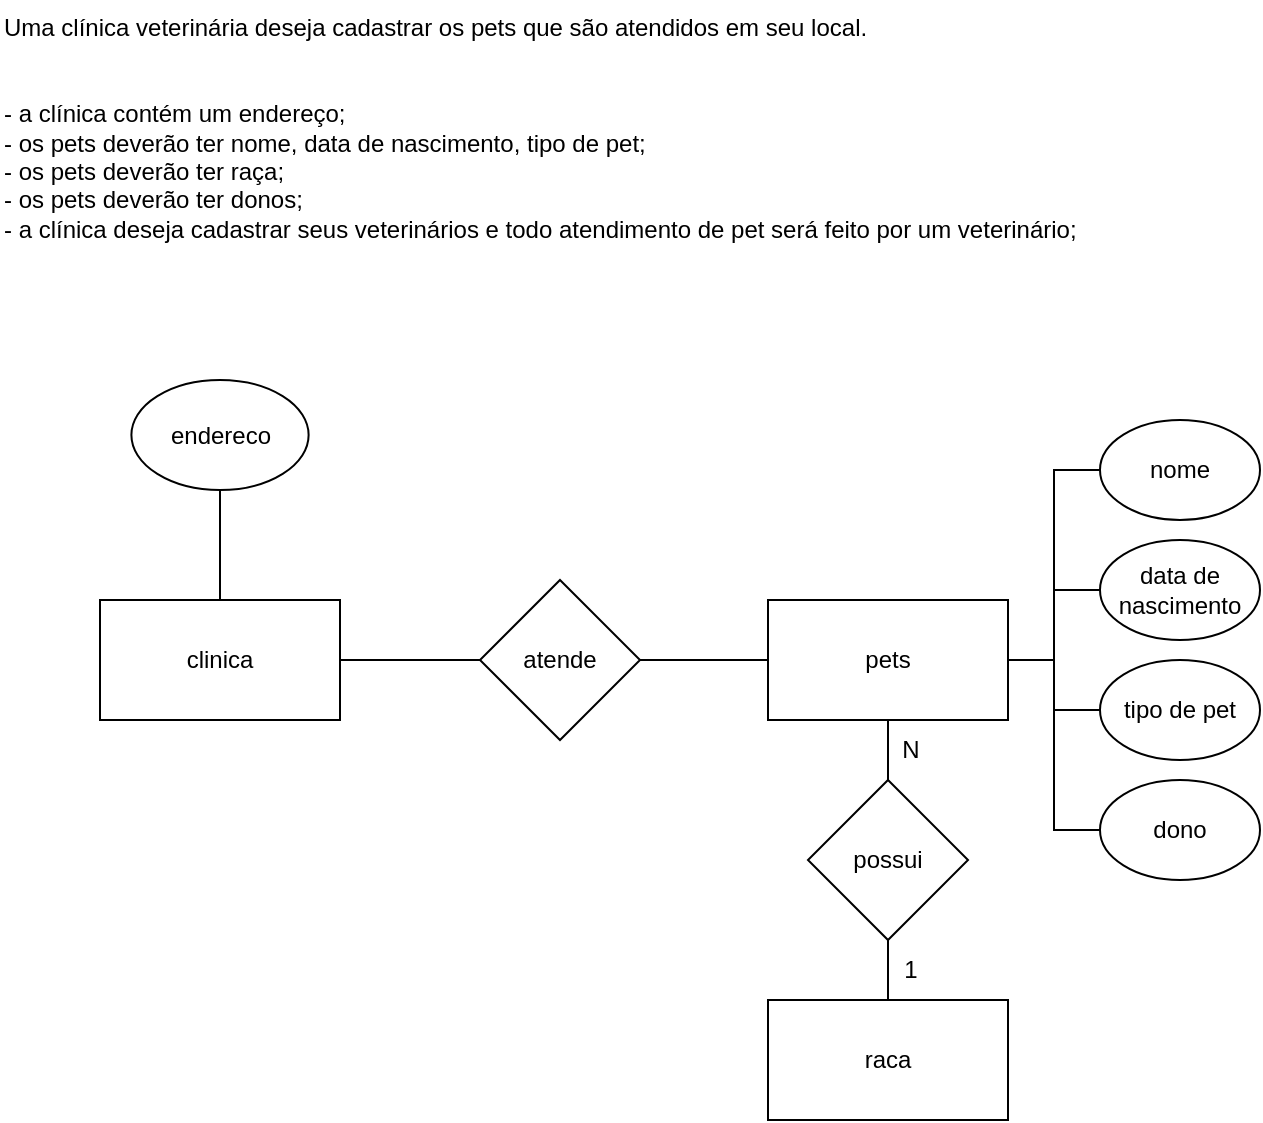 <mxfile version="21.6.5" type="device">
  <diagram id="C5RBs43oDa-KdzZeNtuy" name="Page-1">
    <mxGraphModel dx="1105" dy="551" grid="1" gridSize="10" guides="1" tooltips="1" connect="1" arrows="1" fold="1" page="1" pageScale="1" pageWidth="827" pageHeight="1169" math="0" shadow="0">
      <root>
        <mxCell id="WIyWlLk6GJQsqaUBKTNV-0" />
        <mxCell id="WIyWlLk6GJQsqaUBKTNV-1" parent="WIyWlLk6GJQsqaUBKTNV-0" />
        <mxCell id="FNX5qKE9I0ZPfB3TcA4R-4" style="edgeStyle=orthogonalEdgeStyle;rounded=0;orthogonalLoop=1;jettySize=auto;html=1;entryX=1;entryY=0.5;entryDx=0;entryDy=0;endArrow=none;endFill=0;" edge="1" parent="WIyWlLk6GJQsqaUBKTNV-1" source="FNX5qKE9I0ZPfB3TcA4R-0" target="FNX5qKE9I0ZPfB3TcA4R-3">
          <mxGeometry relative="1" as="geometry" />
        </mxCell>
        <mxCell id="FNX5qKE9I0ZPfB3TcA4R-5" style="edgeStyle=orthogonalEdgeStyle;rounded=0;orthogonalLoop=1;jettySize=auto;html=1;endArrow=none;endFill=0;" edge="1" parent="WIyWlLk6GJQsqaUBKTNV-1" source="FNX5qKE9I0ZPfB3TcA4R-0" target="FNX5qKE9I0ZPfB3TcA4R-1">
          <mxGeometry relative="1" as="geometry" />
        </mxCell>
        <mxCell id="FNX5qKE9I0ZPfB3TcA4R-0" value="clinica" style="rounded=0;whiteSpace=wrap;html=1;" vertex="1" parent="WIyWlLk6GJQsqaUBKTNV-1">
          <mxGeometry x="60" y="340" width="120" height="60" as="geometry" />
        </mxCell>
        <mxCell id="FNX5qKE9I0ZPfB3TcA4R-6" style="edgeStyle=orthogonalEdgeStyle;rounded=0;orthogonalLoop=1;jettySize=auto;html=1;entryX=0;entryY=0.5;entryDx=0;entryDy=0;endArrow=none;endFill=0;" edge="1" parent="WIyWlLk6GJQsqaUBKTNV-1" source="FNX5qKE9I0ZPfB3TcA4R-1" target="FNX5qKE9I0ZPfB3TcA4R-2">
          <mxGeometry relative="1" as="geometry" />
        </mxCell>
        <mxCell id="FNX5qKE9I0ZPfB3TcA4R-1" value="atende" style="rhombus;whiteSpace=wrap;html=1;" vertex="1" parent="WIyWlLk6GJQsqaUBKTNV-1">
          <mxGeometry x="250" y="330" width="80" height="80" as="geometry" />
        </mxCell>
        <mxCell id="FNX5qKE9I0ZPfB3TcA4R-11" style="edgeStyle=orthogonalEdgeStyle;rounded=0;orthogonalLoop=1;jettySize=auto;html=1;entryX=0;entryY=0.5;entryDx=0;entryDy=0;endArrow=none;endFill=0;" edge="1" parent="WIyWlLk6GJQsqaUBKTNV-1" source="FNX5qKE9I0ZPfB3TcA4R-2" target="FNX5qKE9I0ZPfB3TcA4R-7">
          <mxGeometry relative="1" as="geometry" />
        </mxCell>
        <mxCell id="FNX5qKE9I0ZPfB3TcA4R-12" style="edgeStyle=orthogonalEdgeStyle;rounded=0;orthogonalLoop=1;jettySize=auto;html=1;entryX=0;entryY=0.5;entryDx=0;entryDy=0;endArrow=none;endFill=0;" edge="1" parent="WIyWlLk6GJQsqaUBKTNV-1" source="FNX5qKE9I0ZPfB3TcA4R-2" target="FNX5qKE9I0ZPfB3TcA4R-10">
          <mxGeometry relative="1" as="geometry" />
        </mxCell>
        <mxCell id="FNX5qKE9I0ZPfB3TcA4R-13" style="edgeStyle=orthogonalEdgeStyle;rounded=0;orthogonalLoop=1;jettySize=auto;html=1;entryX=0;entryY=0.5;entryDx=0;entryDy=0;endArrow=none;endFill=0;" edge="1" parent="WIyWlLk6GJQsqaUBKTNV-1" source="FNX5qKE9I0ZPfB3TcA4R-2" target="FNX5qKE9I0ZPfB3TcA4R-9">
          <mxGeometry relative="1" as="geometry" />
        </mxCell>
        <mxCell id="FNX5qKE9I0ZPfB3TcA4R-14" style="edgeStyle=orthogonalEdgeStyle;rounded=0;orthogonalLoop=1;jettySize=auto;html=1;entryX=0;entryY=0.5;entryDx=0;entryDy=0;endArrow=none;endFill=0;" edge="1" parent="WIyWlLk6GJQsqaUBKTNV-1" source="FNX5qKE9I0ZPfB3TcA4R-2" target="FNX5qKE9I0ZPfB3TcA4R-8">
          <mxGeometry relative="1" as="geometry" />
        </mxCell>
        <mxCell id="FNX5qKE9I0ZPfB3TcA4R-2" value="pets" style="rounded=0;whiteSpace=wrap;html=1;" vertex="1" parent="WIyWlLk6GJQsqaUBKTNV-1">
          <mxGeometry x="394" y="340" width="120" height="60" as="geometry" />
        </mxCell>
        <mxCell id="FNX5qKE9I0ZPfB3TcA4R-3" value="endereco" style="ellipse;whiteSpace=wrap;html=1;direction=south;" vertex="1" parent="WIyWlLk6GJQsqaUBKTNV-1">
          <mxGeometry x="75.7" y="230" width="88.61" height="55" as="geometry" />
        </mxCell>
        <mxCell id="FNX5qKE9I0ZPfB3TcA4R-7" value="nome" style="ellipse;whiteSpace=wrap;html=1;" vertex="1" parent="WIyWlLk6GJQsqaUBKTNV-1">
          <mxGeometry x="560" y="250" width="80" height="50" as="geometry" />
        </mxCell>
        <mxCell id="FNX5qKE9I0ZPfB3TcA4R-8" value="dono" style="ellipse;whiteSpace=wrap;html=1;" vertex="1" parent="WIyWlLk6GJQsqaUBKTNV-1">
          <mxGeometry x="560" y="430" width="80" height="50" as="geometry" />
        </mxCell>
        <mxCell id="FNX5qKE9I0ZPfB3TcA4R-9" value="tipo de pet" style="ellipse;whiteSpace=wrap;html=1;" vertex="1" parent="WIyWlLk6GJQsqaUBKTNV-1">
          <mxGeometry x="560" y="370" width="80" height="50" as="geometry" />
        </mxCell>
        <mxCell id="FNX5qKE9I0ZPfB3TcA4R-10" value="data de nascimento" style="ellipse;whiteSpace=wrap;html=1;" vertex="1" parent="WIyWlLk6GJQsqaUBKTNV-1">
          <mxGeometry x="560" y="310" width="80" height="50" as="geometry" />
        </mxCell>
        <mxCell id="FNX5qKE9I0ZPfB3TcA4R-20" style="edgeStyle=orthogonalEdgeStyle;rounded=0;orthogonalLoop=1;jettySize=auto;html=1;entryX=0.5;entryY=1;entryDx=0;entryDy=0;endArrow=none;endFill=0;" edge="1" parent="WIyWlLk6GJQsqaUBKTNV-1" source="FNX5qKE9I0ZPfB3TcA4R-18" target="FNX5qKE9I0ZPfB3TcA4R-19">
          <mxGeometry relative="1" as="geometry" />
        </mxCell>
        <mxCell id="FNX5qKE9I0ZPfB3TcA4R-18" value="raca" style="rounded=0;whiteSpace=wrap;html=1;" vertex="1" parent="WIyWlLk6GJQsqaUBKTNV-1">
          <mxGeometry x="394" y="540" width="120" height="60" as="geometry" />
        </mxCell>
        <mxCell id="FNX5qKE9I0ZPfB3TcA4R-21" style="edgeStyle=orthogonalEdgeStyle;rounded=0;orthogonalLoop=1;jettySize=auto;html=1;entryX=0.5;entryY=1;entryDx=0;entryDy=0;endArrow=none;endFill=0;" edge="1" parent="WIyWlLk6GJQsqaUBKTNV-1" source="FNX5qKE9I0ZPfB3TcA4R-19" target="FNX5qKE9I0ZPfB3TcA4R-2">
          <mxGeometry relative="1" as="geometry" />
        </mxCell>
        <mxCell id="FNX5qKE9I0ZPfB3TcA4R-19" value="possui" style="rhombus;whiteSpace=wrap;html=1;" vertex="1" parent="WIyWlLk6GJQsqaUBKTNV-1">
          <mxGeometry x="414" y="430" width="80" height="80" as="geometry" />
        </mxCell>
        <mxCell id="FNX5qKE9I0ZPfB3TcA4R-22" value="N" style="text;html=1;align=center;verticalAlign=middle;resizable=0;points=[];autosize=1;strokeColor=none;fillColor=none;" vertex="1" parent="WIyWlLk6GJQsqaUBKTNV-1">
          <mxGeometry x="450" y="400" width="30" height="30" as="geometry" />
        </mxCell>
        <mxCell id="FNX5qKE9I0ZPfB3TcA4R-23" value="1" style="text;html=1;align=center;verticalAlign=middle;resizable=0;points=[];autosize=1;strokeColor=none;fillColor=none;" vertex="1" parent="WIyWlLk6GJQsqaUBKTNV-1">
          <mxGeometry x="450" y="510" width="30" height="30" as="geometry" />
        </mxCell>
        <mxCell id="eUbRqjOayq9dedV_3_VX-0" value="Uma clínica veterinária deseja cadastrar os pets que são atendidos em seu local.&#xa;&#xa;&#xa;- a clínica contém um endereço;&#xa;- os pets deverão ter nome, data de nascimento, tipo de pet;&#xa;- os pets deverão ter raça;&#xa;- os pets deverão ter donos;&#xa;- a clínica deseja cadastrar seus veterinários e todo atendimento de pet será feito por um veterinário;" style="text;whiteSpace=wrap;" vertex="1" parent="WIyWlLk6GJQsqaUBKTNV-1">
          <mxGeometry x="10" y="40" width="560" height="150" as="geometry" />
        </mxCell>
      </root>
    </mxGraphModel>
  </diagram>
</mxfile>
